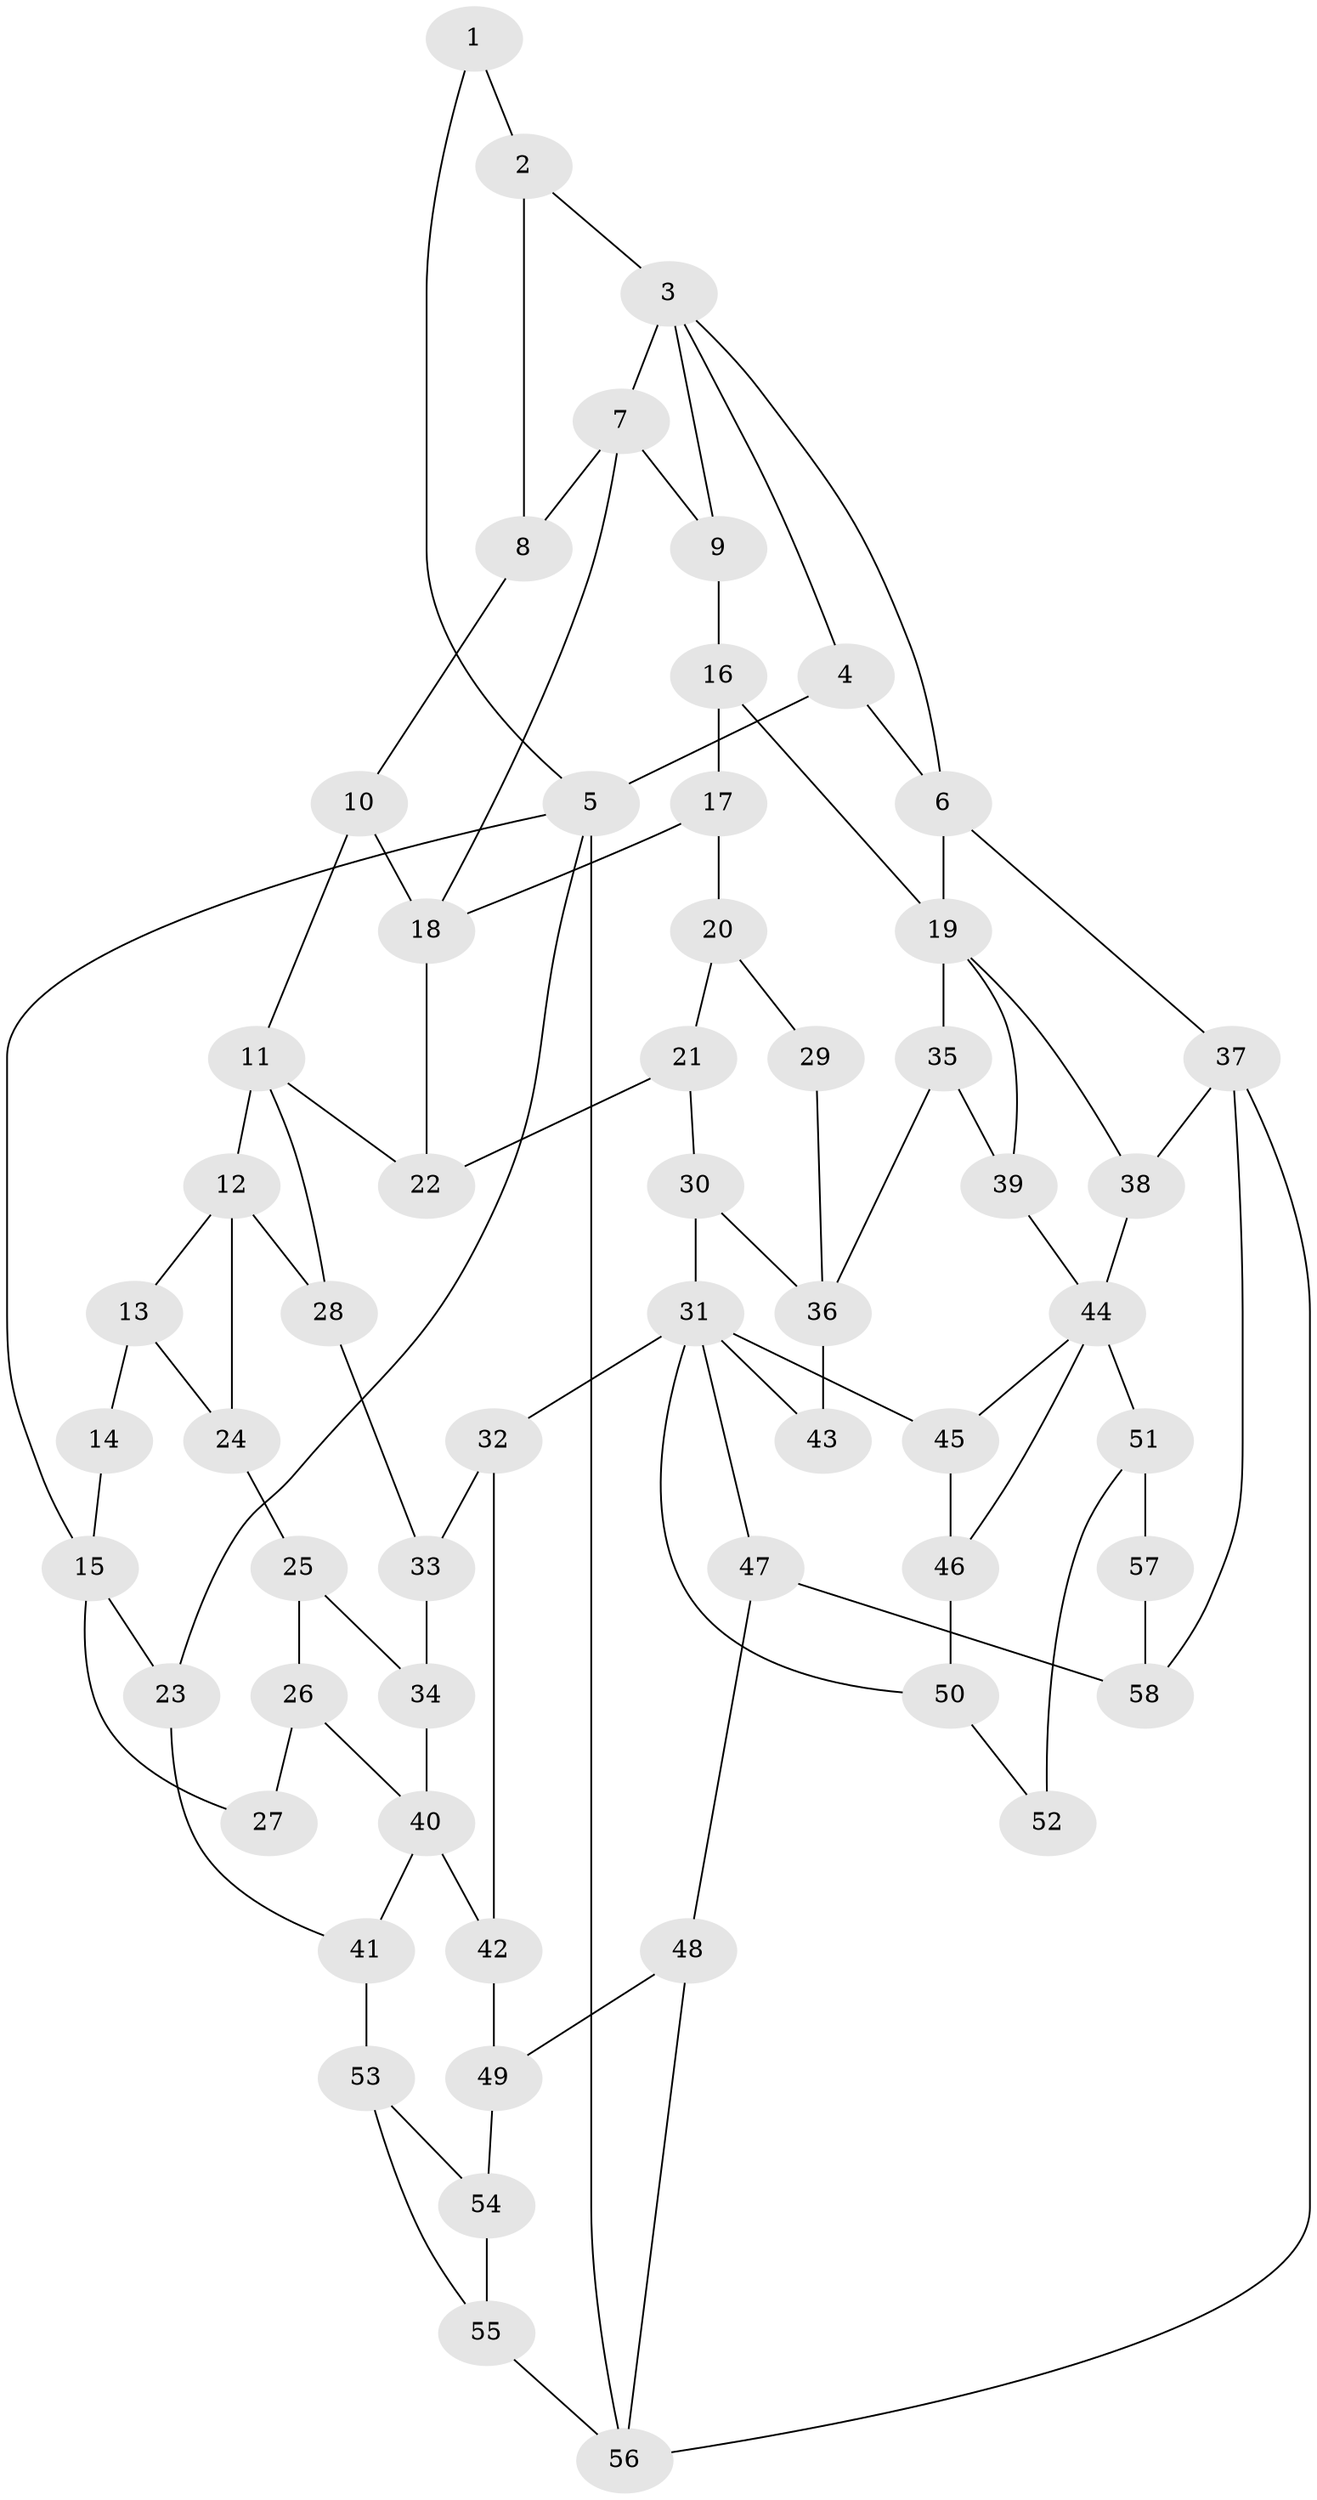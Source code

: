 // original degree distribution, {3: 0.02608695652173913, 5: 0.4956521739130435, 4: 0.24347826086956523, 6: 0.23478260869565218}
// Generated by graph-tools (version 1.1) at 2025/38/03/09/25 02:38:34]
// undirected, 58 vertices, 94 edges
graph export_dot {
graph [start="1"]
  node [color=gray90,style=filled];
  1;
  2;
  3;
  4;
  5;
  6;
  7;
  8;
  9;
  10;
  11;
  12;
  13;
  14;
  15;
  16;
  17;
  18;
  19;
  20;
  21;
  22;
  23;
  24;
  25;
  26;
  27;
  28;
  29;
  30;
  31;
  32;
  33;
  34;
  35;
  36;
  37;
  38;
  39;
  40;
  41;
  42;
  43;
  44;
  45;
  46;
  47;
  48;
  49;
  50;
  51;
  52;
  53;
  54;
  55;
  56;
  57;
  58;
  1 -- 2 [weight=2.0];
  1 -- 5 [weight=2.0];
  2 -- 3 [weight=2.0];
  2 -- 8 [weight=1.0];
  3 -- 4 [weight=1.0];
  3 -- 6 [weight=1.0];
  3 -- 7 [weight=1.0];
  3 -- 9 [weight=1.0];
  4 -- 5 [weight=2.0];
  4 -- 6 [weight=1.0];
  5 -- 15 [weight=1.0];
  5 -- 23 [weight=1.0];
  5 -- 56 [weight=1.0];
  6 -- 19 [weight=1.0];
  6 -- 37 [weight=1.0];
  7 -- 8 [weight=1.0];
  7 -- 9 [weight=1.0];
  7 -- 18 [weight=1.0];
  8 -- 10 [weight=1.0];
  9 -- 16 [weight=2.0];
  10 -- 11 [weight=1.0];
  10 -- 18 [weight=1.0];
  11 -- 12 [weight=3.0];
  11 -- 22 [weight=1.0];
  11 -- 28 [weight=1.0];
  12 -- 13 [weight=1.0];
  12 -- 24 [weight=1.0];
  12 -- 28 [weight=1.0];
  13 -- 14 [weight=1.0];
  13 -- 24 [weight=1.0];
  14 -- 15 [weight=2.0];
  15 -- 23 [weight=1.0];
  15 -- 27 [weight=2.0];
  16 -- 17 [weight=2.0];
  16 -- 19 [weight=2.0];
  17 -- 18 [weight=2.0];
  17 -- 20 [weight=2.0];
  18 -- 22 [weight=1.0];
  19 -- 35 [weight=1.0];
  19 -- 38 [weight=1.0];
  19 -- 39 [weight=1.0];
  20 -- 21 [weight=1.0];
  20 -- 29 [weight=2.0];
  21 -- 22 [weight=1.0];
  21 -- 30 [weight=1.0];
  23 -- 41 [weight=1.0];
  24 -- 25 [weight=1.0];
  25 -- 26 [weight=1.0];
  25 -- 34 [weight=1.0];
  26 -- 27 [weight=1.0];
  26 -- 40 [weight=1.0];
  28 -- 33 [weight=1.0];
  29 -- 36 [weight=1.0];
  30 -- 31 [weight=1.0];
  30 -- 36 [weight=1.0];
  31 -- 32 [weight=1.0];
  31 -- 43 [weight=1.0];
  31 -- 45 [weight=1.0];
  31 -- 47 [weight=1.0];
  31 -- 50 [weight=1.0];
  32 -- 33 [weight=1.0];
  32 -- 42 [weight=1.0];
  33 -- 34 [weight=1.0];
  34 -- 40 [weight=2.0];
  35 -- 36 [weight=2.0];
  35 -- 39 [weight=1.0];
  36 -- 43 [weight=2.0];
  37 -- 38 [weight=1.0];
  37 -- 56 [weight=1.0];
  37 -- 58 [weight=1.0];
  38 -- 44 [weight=1.0];
  39 -- 44 [weight=1.0];
  40 -- 41 [weight=1.0];
  40 -- 42 [weight=1.0];
  41 -- 53 [weight=1.0];
  42 -- 49 [weight=1.0];
  44 -- 45 [weight=1.0];
  44 -- 46 [weight=1.0];
  44 -- 51 [weight=2.0];
  45 -- 46 [weight=4.0];
  46 -- 50 [weight=1.0];
  47 -- 48 [weight=1.0];
  47 -- 58 [weight=1.0];
  48 -- 49 [weight=1.0];
  48 -- 56 [weight=1.0];
  49 -- 54 [weight=1.0];
  50 -- 52 [weight=1.0];
  51 -- 52 [weight=2.0];
  51 -- 57 [weight=2.0];
  53 -- 54 [weight=1.0];
  53 -- 55 [weight=1.0];
  54 -- 55 [weight=2.0];
  55 -- 56 [weight=1.0];
  57 -- 58 [weight=1.0];
}
